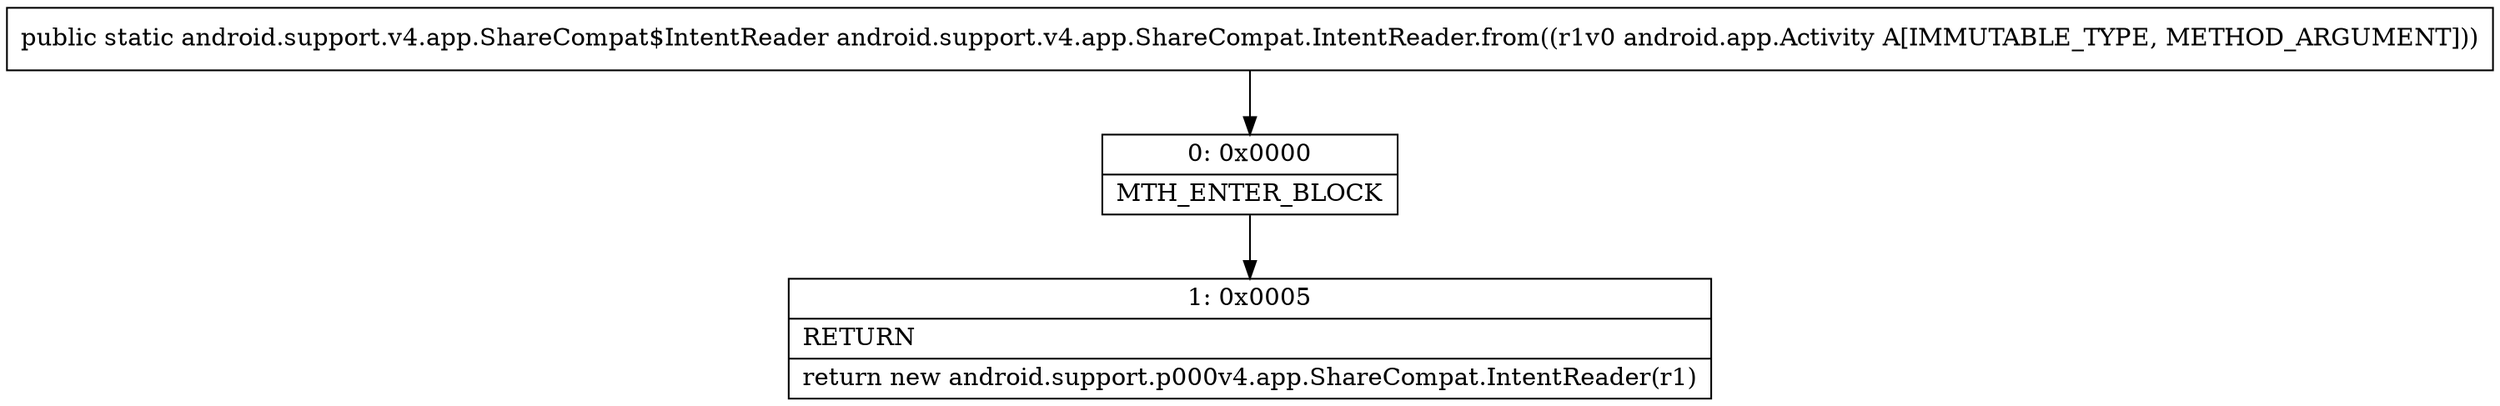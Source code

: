 digraph "CFG forandroid.support.v4.app.ShareCompat.IntentReader.from(Landroid\/app\/Activity;)Landroid\/support\/v4\/app\/ShareCompat$IntentReader;" {
Node_0 [shape=record,label="{0\:\ 0x0000|MTH_ENTER_BLOCK\l}"];
Node_1 [shape=record,label="{1\:\ 0x0005|RETURN\l|return new android.support.p000v4.app.ShareCompat.IntentReader(r1)\l}"];
MethodNode[shape=record,label="{public static android.support.v4.app.ShareCompat$IntentReader android.support.v4.app.ShareCompat.IntentReader.from((r1v0 android.app.Activity A[IMMUTABLE_TYPE, METHOD_ARGUMENT])) }"];
MethodNode -> Node_0;
Node_0 -> Node_1;
}

